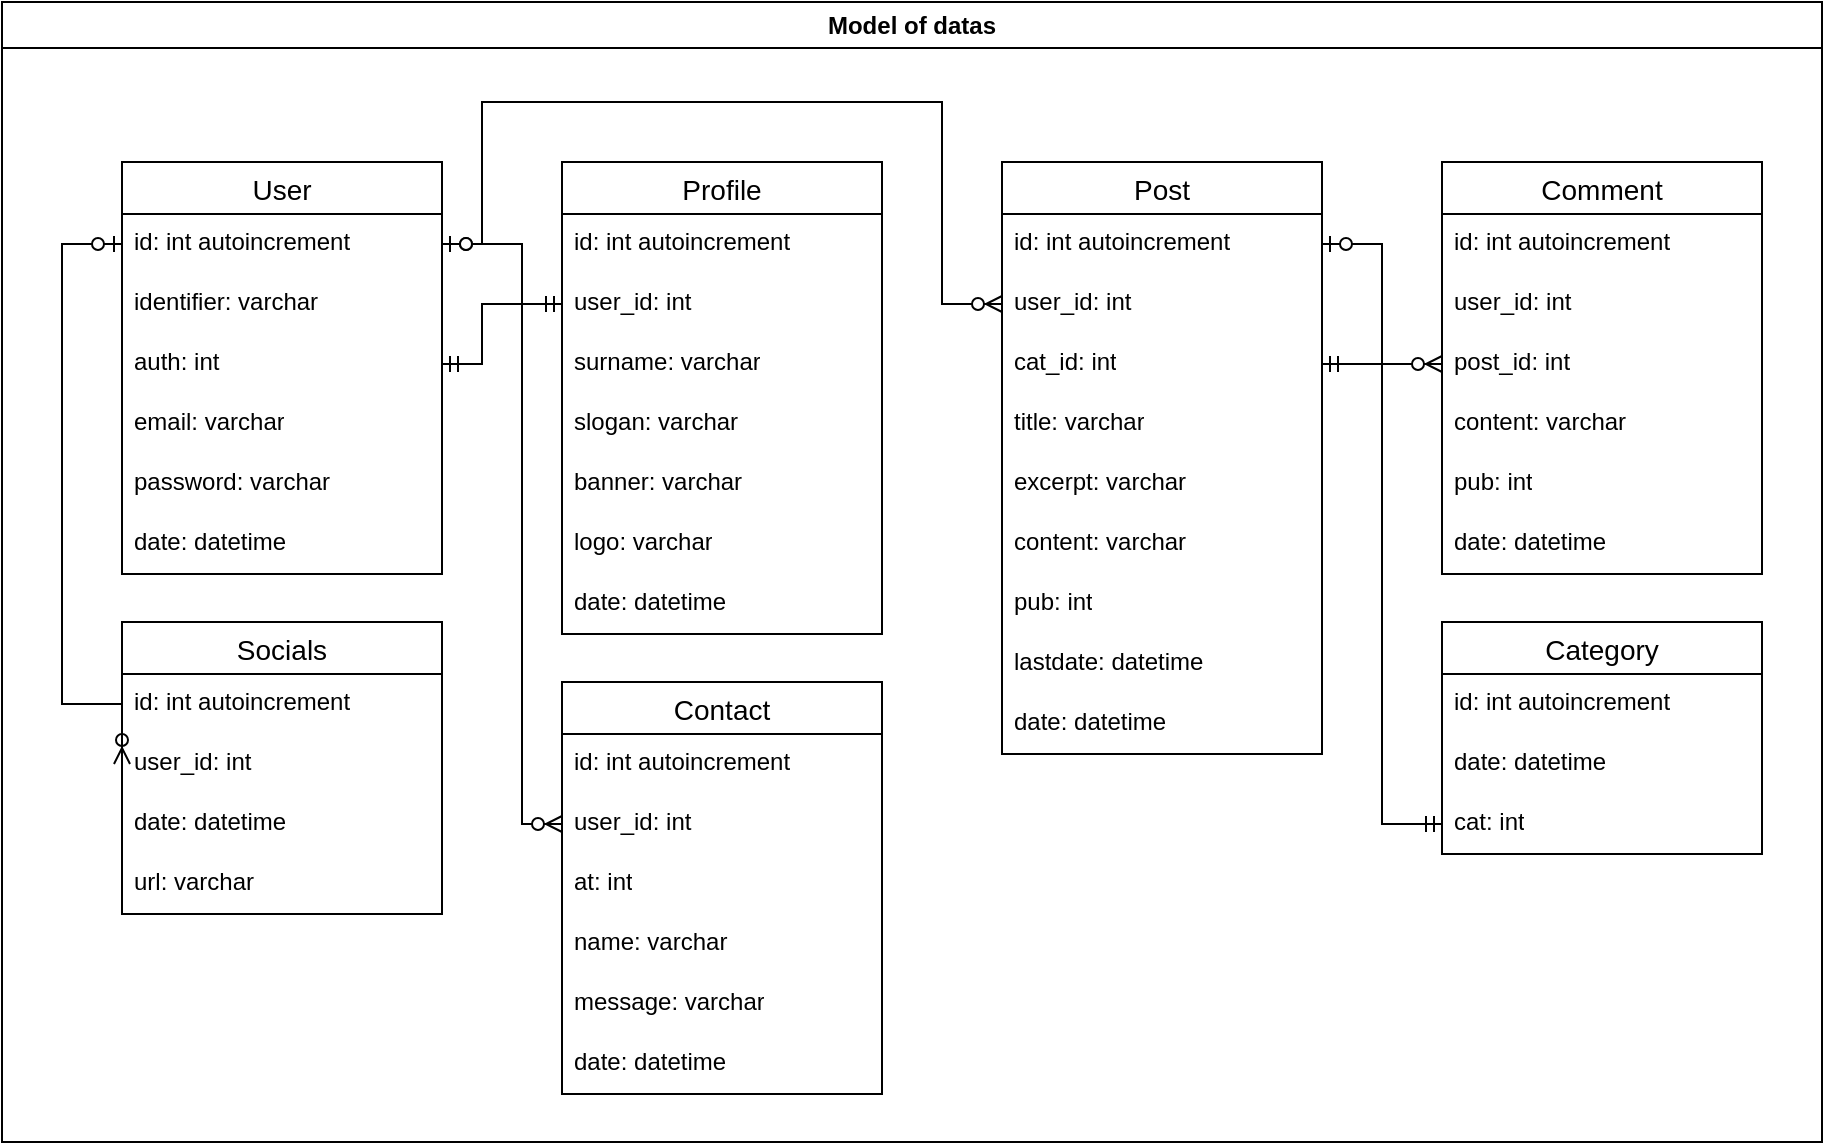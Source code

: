 <mxfile version="21.6.8" type="device">
  <diagram name="Page-1" id="OrF_PTl5KjSIGfyUa2yR">
    <mxGraphModel dx="1919" dy="1725" grid="1" gridSize="10" guides="1" tooltips="1" connect="1" arrows="1" fold="1" page="1" pageScale="1" pageWidth="827" pageHeight="1169" math="0" shadow="0">
      <root>
        <mxCell id="0" />
        <mxCell id="1" parent="0" />
        <mxCell id="7Ssta7bc9IBsep5WO9wR-2" value="Model of datas" style="swimlane;whiteSpace=wrap;html=1;" parent="1" vertex="1">
          <mxGeometry x="-510" y="-30" width="910" height="570" as="geometry" />
        </mxCell>
        <mxCell id="7t98cihfDITd5kfn1F2D-13" value="User" style="swimlane;fontStyle=0;childLayout=stackLayout;horizontal=1;startSize=26;horizontalStack=0;resizeParent=1;resizeParentMax=0;resizeLast=0;collapsible=1;marginBottom=0;align=center;fontSize=14;" vertex="1" parent="7Ssta7bc9IBsep5WO9wR-2">
          <mxGeometry x="60" y="80" width="160" height="206" as="geometry" />
        </mxCell>
        <mxCell id="7t98cihfDITd5kfn1F2D-14" value="&lt;div&gt;id: int autoincrement&lt;br&gt;&lt;/div&gt;" style="text;strokeColor=none;fillColor=none;spacingLeft=4;spacingRight=4;overflow=hidden;rotatable=0;points=[[0,0.5],[1,0.5]];portConstraint=eastwest;fontSize=12;whiteSpace=wrap;html=1;" vertex="1" parent="7t98cihfDITd5kfn1F2D-13">
          <mxGeometry y="26" width="160" height="30" as="geometry" />
        </mxCell>
        <mxCell id="7t98cihfDITd5kfn1F2D-15" value="identifier: varchar" style="text;strokeColor=none;fillColor=none;spacingLeft=4;spacingRight=4;overflow=hidden;rotatable=0;points=[[0,0.5],[1,0.5]];portConstraint=eastwest;fontSize=12;whiteSpace=wrap;html=1;" vertex="1" parent="7t98cihfDITd5kfn1F2D-13">
          <mxGeometry y="56" width="160" height="30" as="geometry" />
        </mxCell>
        <mxCell id="7t98cihfDITd5kfn1F2D-16" value="auth: int" style="text;strokeColor=none;fillColor=none;spacingLeft=4;spacingRight=4;overflow=hidden;rotatable=0;points=[[0,0.5],[1,0.5]];portConstraint=eastwest;fontSize=12;whiteSpace=wrap;html=1;" vertex="1" parent="7t98cihfDITd5kfn1F2D-13">
          <mxGeometry y="86" width="160" height="30" as="geometry" />
        </mxCell>
        <mxCell id="7t98cihfDITd5kfn1F2D-17" value="email: varchar" style="text;strokeColor=none;fillColor=none;spacingLeft=4;spacingRight=4;overflow=hidden;rotatable=0;points=[[0,0.5],[1,0.5]];portConstraint=eastwest;fontSize=12;whiteSpace=wrap;html=1;" vertex="1" parent="7t98cihfDITd5kfn1F2D-13">
          <mxGeometry y="116" width="160" height="30" as="geometry" />
        </mxCell>
        <mxCell id="7t98cihfDITd5kfn1F2D-18" value="password: varchar" style="text;strokeColor=none;fillColor=none;spacingLeft=4;spacingRight=4;overflow=hidden;rotatable=0;points=[[0,0.5],[1,0.5]];portConstraint=eastwest;fontSize=12;whiteSpace=wrap;html=1;" vertex="1" parent="7t98cihfDITd5kfn1F2D-13">
          <mxGeometry y="146" width="160" height="30" as="geometry" />
        </mxCell>
        <mxCell id="7t98cihfDITd5kfn1F2D-19" value="date: datetime" style="text;strokeColor=none;fillColor=none;spacingLeft=4;spacingRight=4;overflow=hidden;rotatable=0;points=[[0,0.5],[1,0.5]];portConstraint=eastwest;fontSize=12;whiteSpace=wrap;html=1;" vertex="1" parent="7t98cihfDITd5kfn1F2D-13">
          <mxGeometry y="176" width="160" height="30" as="geometry" />
        </mxCell>
        <mxCell id="7t98cihfDITd5kfn1F2D-20" value="" style="edgeStyle=orthogonalEdgeStyle;fontSize=12;html=1;endArrow=ERzeroToMany;startArrow=ERzeroToOne;rounded=0;exitX=1;exitY=0.5;exitDx=0;exitDy=0;entryX=0;entryY=0.5;entryDx=0;entryDy=0;" edge="1" parent="7Ssta7bc9IBsep5WO9wR-2" source="7t98cihfDITd5kfn1F2D-14" target="7t98cihfDITd5kfn1F2D-45">
          <mxGeometry width="100" height="100" relative="1" as="geometry">
            <mxPoint x="-130" y="506" as="sourcePoint" />
            <mxPoint x="60" y="430" as="targetPoint" />
            <Array as="points">
              <mxPoint x="240" y="121" />
              <mxPoint x="240" y="50" />
              <mxPoint x="470" y="50" />
              <mxPoint x="470" y="151" />
            </Array>
          </mxGeometry>
        </mxCell>
        <mxCell id="7t98cihfDITd5kfn1F2D-21" value="" style="edgeStyle=orthogonalEdgeStyle;fontSize=12;html=1;endArrow=ERzeroToMany;startArrow=ERzeroToOne;rounded=0;entryX=0;entryY=0.5;entryDx=0;entryDy=0;exitX=0;exitY=0.5;exitDx=0;exitDy=0;" edge="1" parent="7Ssta7bc9IBsep5WO9wR-2" source="7t98cihfDITd5kfn1F2D-14" target="7t98cihfDITd5kfn1F2D-32">
          <mxGeometry width="100" height="100" relative="1" as="geometry">
            <mxPoint x="-10" y="160" as="sourcePoint" />
            <mxPoint x="590" y="300" as="targetPoint" />
            <Array as="points">
              <mxPoint x="30" y="121" />
              <mxPoint x="30" y="351" />
            </Array>
          </mxGeometry>
        </mxCell>
        <mxCell id="7t98cihfDITd5kfn1F2D-22" value="" style="edgeStyle=orthogonalEdgeStyle;fontSize=12;html=1;endArrow=ERmandOne;startArrow=ERmandOne;rounded=0;exitX=1;exitY=0.5;exitDx=0;exitDy=0;entryX=0;entryY=0.5;entryDx=0;entryDy=0;" edge="1" parent="7Ssta7bc9IBsep5WO9wR-2" source="7t98cihfDITd5kfn1F2D-16" target="7t98cihfDITd5kfn1F2D-37">
          <mxGeometry width="100" height="100" relative="1" as="geometry">
            <mxPoint x="450" y="340" as="sourcePoint" />
            <mxPoint x="260" y="270" as="targetPoint" />
            <Array as="points">
              <mxPoint x="240" y="181" />
              <mxPoint x="240" y="151" />
            </Array>
          </mxGeometry>
        </mxCell>
        <mxCell id="7t98cihfDITd5kfn1F2D-23" value="Contact" style="swimlane;fontStyle=0;childLayout=stackLayout;horizontal=1;startSize=26;horizontalStack=0;resizeParent=1;resizeParentMax=0;resizeLast=0;collapsible=1;marginBottom=0;align=center;fontSize=14;" vertex="1" parent="7Ssta7bc9IBsep5WO9wR-2">
          <mxGeometry x="280" y="340" width="160" height="206" as="geometry" />
        </mxCell>
        <mxCell id="7t98cihfDITd5kfn1F2D-24" value="&lt;div&gt;id: int autoincrement&lt;br&gt;&lt;/div&gt;" style="text;strokeColor=none;fillColor=none;spacingLeft=4;spacingRight=4;overflow=hidden;rotatable=0;points=[[0,0.5],[1,0.5]];portConstraint=eastwest;fontSize=12;whiteSpace=wrap;html=1;" vertex="1" parent="7t98cihfDITd5kfn1F2D-23">
          <mxGeometry y="26" width="160" height="30" as="geometry" />
        </mxCell>
        <mxCell id="7t98cihfDITd5kfn1F2D-25" value="&lt;div&gt;user_id: int&lt;br&gt;&lt;/div&gt;" style="text;strokeColor=none;fillColor=none;spacingLeft=4;spacingRight=4;overflow=hidden;rotatable=0;points=[[0,0.5],[1,0.5]];portConstraint=eastwest;fontSize=12;whiteSpace=wrap;html=1;" vertex="1" parent="7t98cihfDITd5kfn1F2D-23">
          <mxGeometry y="56" width="160" height="30" as="geometry" />
        </mxCell>
        <mxCell id="7t98cihfDITd5kfn1F2D-26" value="at: int" style="text;strokeColor=none;fillColor=none;spacingLeft=4;spacingRight=4;overflow=hidden;rotatable=0;points=[[0,0.5],[1,0.5]];portConstraint=eastwest;fontSize=12;whiteSpace=wrap;html=1;" vertex="1" parent="7t98cihfDITd5kfn1F2D-23">
          <mxGeometry y="86" width="160" height="30" as="geometry" />
        </mxCell>
        <mxCell id="7t98cihfDITd5kfn1F2D-27" value="name: varchar" style="text;strokeColor=none;fillColor=none;spacingLeft=4;spacingRight=4;overflow=hidden;rotatable=0;points=[[0,0.5],[1,0.5]];portConstraint=eastwest;fontSize=12;whiteSpace=wrap;html=1;" vertex="1" parent="7t98cihfDITd5kfn1F2D-23">
          <mxGeometry y="116" width="160" height="30" as="geometry" />
        </mxCell>
        <mxCell id="7t98cihfDITd5kfn1F2D-28" value="message: varchar" style="text;strokeColor=none;fillColor=none;spacingLeft=4;spacingRight=4;overflow=hidden;rotatable=0;points=[[0,0.5],[1,0.5]];portConstraint=eastwest;fontSize=12;whiteSpace=wrap;html=1;" vertex="1" parent="7t98cihfDITd5kfn1F2D-23">
          <mxGeometry y="146" width="160" height="30" as="geometry" />
        </mxCell>
        <mxCell id="7t98cihfDITd5kfn1F2D-29" value="date: datetime" style="text;strokeColor=none;fillColor=none;spacingLeft=4;spacingRight=4;overflow=hidden;rotatable=0;points=[[0,0.5],[1,0.5]];portConstraint=eastwest;fontSize=12;whiteSpace=wrap;html=1;" vertex="1" parent="7t98cihfDITd5kfn1F2D-23">
          <mxGeometry y="176" width="160" height="30" as="geometry" />
        </mxCell>
        <mxCell id="7t98cihfDITd5kfn1F2D-30" value="Socials" style="swimlane;fontStyle=0;childLayout=stackLayout;horizontal=1;startSize=26;horizontalStack=0;resizeParent=1;resizeParentMax=0;resizeLast=0;collapsible=1;marginBottom=0;align=center;fontSize=14;" vertex="1" parent="7Ssta7bc9IBsep5WO9wR-2">
          <mxGeometry x="60" y="310" width="160" height="146" as="geometry" />
        </mxCell>
        <mxCell id="7t98cihfDITd5kfn1F2D-31" value="&lt;div&gt;id: int autoincrement&lt;br&gt;&lt;/div&gt;" style="text;strokeColor=none;fillColor=none;spacingLeft=4;spacingRight=4;overflow=hidden;rotatable=0;points=[[0,0.5],[1,0.5]];portConstraint=eastwest;fontSize=12;whiteSpace=wrap;html=1;" vertex="1" parent="7t98cihfDITd5kfn1F2D-30">
          <mxGeometry y="26" width="160" height="30" as="geometry" />
        </mxCell>
        <mxCell id="7t98cihfDITd5kfn1F2D-32" value="user_id: int" style="text;strokeColor=none;fillColor=none;spacingLeft=4;spacingRight=4;overflow=hidden;rotatable=0;points=[[0,0.5],[1,0.5]];portConstraint=eastwest;fontSize=12;whiteSpace=wrap;html=1;" vertex="1" parent="7t98cihfDITd5kfn1F2D-30">
          <mxGeometry y="56" width="160" height="30" as="geometry" />
        </mxCell>
        <mxCell id="7t98cihfDITd5kfn1F2D-33" value="date: datetime" style="text;strokeColor=none;fillColor=none;spacingLeft=4;spacingRight=4;overflow=hidden;rotatable=0;points=[[0,0.5],[1,0.5]];portConstraint=eastwest;fontSize=12;whiteSpace=wrap;html=1;" vertex="1" parent="7t98cihfDITd5kfn1F2D-30">
          <mxGeometry y="86" width="160" height="30" as="geometry" />
        </mxCell>
        <mxCell id="7t98cihfDITd5kfn1F2D-34" value="url: varchar" style="text;strokeColor=none;fillColor=none;spacingLeft=4;spacingRight=4;overflow=hidden;rotatable=0;points=[[0,0.5],[1,0.5]];portConstraint=eastwest;fontSize=12;whiteSpace=wrap;html=1;" vertex="1" parent="7t98cihfDITd5kfn1F2D-30">
          <mxGeometry y="116" width="160" height="30" as="geometry" />
        </mxCell>
        <mxCell id="7t98cihfDITd5kfn1F2D-35" value="Profile" style="swimlane;fontStyle=0;childLayout=stackLayout;horizontal=1;startSize=26;horizontalStack=0;resizeParent=1;resizeParentMax=0;resizeLast=0;collapsible=1;marginBottom=0;align=center;fontSize=14;" vertex="1" parent="7Ssta7bc9IBsep5WO9wR-2">
          <mxGeometry x="280" y="80" width="160" height="236" as="geometry" />
        </mxCell>
        <mxCell id="7t98cihfDITd5kfn1F2D-36" value="&lt;div&gt;id: int autoincrement&lt;br&gt;&lt;/div&gt;" style="text;strokeColor=none;fillColor=none;spacingLeft=4;spacingRight=4;overflow=hidden;rotatable=0;points=[[0,0.5],[1,0.5]];portConstraint=eastwest;fontSize=12;whiteSpace=wrap;html=1;" vertex="1" parent="7t98cihfDITd5kfn1F2D-35">
          <mxGeometry y="26" width="160" height="30" as="geometry" />
        </mxCell>
        <mxCell id="7t98cihfDITd5kfn1F2D-37" value="&lt;div&gt;user_id: int&lt;br&gt;&lt;/div&gt;" style="text;strokeColor=none;fillColor=none;spacingLeft=4;spacingRight=4;overflow=hidden;rotatable=0;points=[[0,0.5],[1,0.5]];portConstraint=eastwest;fontSize=12;whiteSpace=wrap;html=1;" vertex="1" parent="7t98cihfDITd5kfn1F2D-35">
          <mxGeometry y="56" width="160" height="30" as="geometry" />
        </mxCell>
        <mxCell id="7t98cihfDITd5kfn1F2D-38" value="surname: varchar" style="text;strokeColor=none;fillColor=none;spacingLeft=4;spacingRight=4;overflow=hidden;rotatable=0;points=[[0,0.5],[1,0.5]];portConstraint=eastwest;fontSize=12;whiteSpace=wrap;html=1;" vertex="1" parent="7t98cihfDITd5kfn1F2D-35">
          <mxGeometry y="86" width="160" height="30" as="geometry" />
        </mxCell>
        <mxCell id="7t98cihfDITd5kfn1F2D-39" value="slogan: varchar" style="text;strokeColor=none;fillColor=none;spacingLeft=4;spacingRight=4;overflow=hidden;rotatable=0;points=[[0,0.5],[1,0.5]];portConstraint=eastwest;fontSize=12;whiteSpace=wrap;html=1;" vertex="1" parent="7t98cihfDITd5kfn1F2D-35">
          <mxGeometry y="116" width="160" height="30" as="geometry" />
        </mxCell>
        <mxCell id="7t98cihfDITd5kfn1F2D-40" value="banner: varchar" style="text;strokeColor=none;fillColor=none;spacingLeft=4;spacingRight=4;overflow=hidden;rotatable=0;points=[[0,0.5],[1,0.5]];portConstraint=eastwest;fontSize=12;whiteSpace=wrap;html=1;" vertex="1" parent="7t98cihfDITd5kfn1F2D-35">
          <mxGeometry y="146" width="160" height="30" as="geometry" />
        </mxCell>
        <mxCell id="7t98cihfDITd5kfn1F2D-41" value="logo: varchar" style="text;strokeColor=none;fillColor=none;spacingLeft=4;spacingRight=4;overflow=hidden;rotatable=0;points=[[0,0.5],[1,0.5]];portConstraint=eastwest;fontSize=12;whiteSpace=wrap;html=1;" vertex="1" parent="7t98cihfDITd5kfn1F2D-35">
          <mxGeometry y="176" width="160" height="30" as="geometry" />
        </mxCell>
        <mxCell id="7t98cihfDITd5kfn1F2D-42" value="date: datetime" style="text;strokeColor=none;fillColor=none;spacingLeft=4;spacingRight=4;overflow=hidden;rotatable=0;points=[[0,0.5],[1,0.5]];portConstraint=eastwest;fontSize=12;whiteSpace=wrap;html=1;" vertex="1" parent="7t98cihfDITd5kfn1F2D-35">
          <mxGeometry y="206" width="160" height="30" as="geometry" />
        </mxCell>
        <mxCell id="7t98cihfDITd5kfn1F2D-43" value="Post" style="swimlane;fontStyle=0;childLayout=stackLayout;horizontal=1;startSize=26;horizontalStack=0;resizeParent=1;resizeParentMax=0;resizeLast=0;collapsible=1;marginBottom=0;align=center;fontSize=14;" vertex="1" parent="7Ssta7bc9IBsep5WO9wR-2">
          <mxGeometry x="500" y="80" width="160" height="296" as="geometry" />
        </mxCell>
        <mxCell id="7t98cihfDITd5kfn1F2D-44" value="&lt;div&gt;id: int autoincrement&lt;br&gt;&lt;/div&gt;" style="text;strokeColor=none;fillColor=none;spacingLeft=4;spacingRight=4;overflow=hidden;rotatable=0;points=[[0,0.5],[1,0.5]];portConstraint=eastwest;fontSize=12;whiteSpace=wrap;html=1;" vertex="1" parent="7t98cihfDITd5kfn1F2D-43">
          <mxGeometry y="26" width="160" height="30" as="geometry" />
        </mxCell>
        <mxCell id="7t98cihfDITd5kfn1F2D-45" value="user_id: int" style="text;strokeColor=none;fillColor=none;spacingLeft=4;spacingRight=4;overflow=hidden;rotatable=0;points=[[0,0.5],[1,0.5]];portConstraint=eastwest;fontSize=12;whiteSpace=wrap;html=1;" vertex="1" parent="7t98cihfDITd5kfn1F2D-43">
          <mxGeometry y="56" width="160" height="30" as="geometry" />
        </mxCell>
        <mxCell id="7t98cihfDITd5kfn1F2D-46" value="cat_id: int" style="text;strokeColor=none;fillColor=none;spacingLeft=4;spacingRight=4;overflow=hidden;rotatable=0;points=[[0,0.5],[1,0.5]];portConstraint=eastwest;fontSize=12;whiteSpace=wrap;html=1;" vertex="1" parent="7t98cihfDITd5kfn1F2D-43">
          <mxGeometry y="86" width="160" height="30" as="geometry" />
        </mxCell>
        <mxCell id="7t98cihfDITd5kfn1F2D-47" value="title: varchar" style="text;strokeColor=none;fillColor=none;spacingLeft=4;spacingRight=4;overflow=hidden;rotatable=0;points=[[0,0.5],[1,0.5]];portConstraint=eastwest;fontSize=12;whiteSpace=wrap;html=1;" vertex="1" parent="7t98cihfDITd5kfn1F2D-43">
          <mxGeometry y="116" width="160" height="30" as="geometry" />
        </mxCell>
        <mxCell id="7t98cihfDITd5kfn1F2D-48" value="excerpt: varchar" style="text;strokeColor=none;fillColor=none;spacingLeft=4;spacingRight=4;overflow=hidden;rotatable=0;points=[[0,0.5],[1,0.5]];portConstraint=eastwest;fontSize=12;whiteSpace=wrap;html=1;" vertex="1" parent="7t98cihfDITd5kfn1F2D-43">
          <mxGeometry y="146" width="160" height="30" as="geometry" />
        </mxCell>
        <mxCell id="7t98cihfDITd5kfn1F2D-49" value="content: varchar" style="text;strokeColor=none;fillColor=none;spacingLeft=4;spacingRight=4;overflow=hidden;rotatable=0;points=[[0,0.5],[1,0.5]];portConstraint=eastwest;fontSize=12;whiteSpace=wrap;html=1;" vertex="1" parent="7t98cihfDITd5kfn1F2D-43">
          <mxGeometry y="176" width="160" height="30" as="geometry" />
        </mxCell>
        <mxCell id="7t98cihfDITd5kfn1F2D-50" value="pub: int" style="text;strokeColor=none;fillColor=none;spacingLeft=4;spacingRight=4;overflow=hidden;rotatable=0;points=[[0,0.5],[1,0.5]];portConstraint=eastwest;fontSize=12;whiteSpace=wrap;html=1;" vertex="1" parent="7t98cihfDITd5kfn1F2D-43">
          <mxGeometry y="206" width="160" height="30" as="geometry" />
        </mxCell>
        <mxCell id="7t98cihfDITd5kfn1F2D-51" value="lastdate: datetime" style="text;strokeColor=none;fillColor=none;spacingLeft=4;spacingRight=4;overflow=hidden;rotatable=0;points=[[0,0.5],[1,0.5]];portConstraint=eastwest;fontSize=12;whiteSpace=wrap;html=1;" vertex="1" parent="7t98cihfDITd5kfn1F2D-43">
          <mxGeometry y="236" width="160" height="30" as="geometry" />
        </mxCell>
        <mxCell id="7t98cihfDITd5kfn1F2D-52" value="date: datetime" style="text;strokeColor=none;fillColor=none;spacingLeft=4;spacingRight=4;overflow=hidden;rotatable=0;points=[[0,0.5],[1,0.5]];portConstraint=eastwest;fontSize=12;whiteSpace=wrap;html=1;" vertex="1" parent="7t98cihfDITd5kfn1F2D-43">
          <mxGeometry y="266" width="160" height="30" as="geometry" />
        </mxCell>
        <mxCell id="7t98cihfDITd5kfn1F2D-53" value="Comment" style="swimlane;fontStyle=0;childLayout=stackLayout;horizontal=1;startSize=26;horizontalStack=0;resizeParent=1;resizeParentMax=0;resizeLast=0;collapsible=1;marginBottom=0;align=center;fontSize=14;" vertex="1" parent="7Ssta7bc9IBsep5WO9wR-2">
          <mxGeometry x="720" y="80" width="160" height="206" as="geometry" />
        </mxCell>
        <mxCell id="7t98cihfDITd5kfn1F2D-54" value="&lt;div&gt;id: int autoincrement&lt;br&gt;&lt;/div&gt;" style="text;strokeColor=none;fillColor=none;spacingLeft=4;spacingRight=4;overflow=hidden;rotatable=0;points=[[0,0.5],[1,0.5]];portConstraint=eastwest;fontSize=12;whiteSpace=wrap;html=1;" vertex="1" parent="7t98cihfDITd5kfn1F2D-53">
          <mxGeometry y="26" width="160" height="30" as="geometry" />
        </mxCell>
        <mxCell id="7t98cihfDITd5kfn1F2D-56" value="user_id: int" style="text;strokeColor=none;fillColor=none;spacingLeft=4;spacingRight=4;overflow=hidden;rotatable=0;points=[[0,0.5],[1,0.5]];portConstraint=eastwest;fontSize=12;whiteSpace=wrap;html=1;" vertex="1" parent="7t98cihfDITd5kfn1F2D-53">
          <mxGeometry y="56" width="160" height="30" as="geometry" />
        </mxCell>
        <mxCell id="7t98cihfDITd5kfn1F2D-55" value="post_id: int" style="text;strokeColor=none;fillColor=none;spacingLeft=4;spacingRight=4;overflow=hidden;rotatable=0;points=[[0,0.5],[1,0.5]];portConstraint=eastwest;fontSize=12;whiteSpace=wrap;html=1;" vertex="1" parent="7t98cihfDITd5kfn1F2D-53">
          <mxGeometry y="86" width="160" height="30" as="geometry" />
        </mxCell>
        <mxCell id="7t98cihfDITd5kfn1F2D-57" value="content: varchar" style="text;strokeColor=none;fillColor=none;spacingLeft=4;spacingRight=4;overflow=hidden;rotatable=0;points=[[0,0.5],[1,0.5]];portConstraint=eastwest;fontSize=12;whiteSpace=wrap;html=1;" vertex="1" parent="7t98cihfDITd5kfn1F2D-53">
          <mxGeometry y="116" width="160" height="30" as="geometry" />
        </mxCell>
        <mxCell id="7t98cihfDITd5kfn1F2D-58" value="pub: int" style="text;strokeColor=none;fillColor=none;spacingLeft=4;spacingRight=4;overflow=hidden;rotatable=0;points=[[0,0.5],[1,0.5]];portConstraint=eastwest;fontSize=12;whiteSpace=wrap;html=1;" vertex="1" parent="7t98cihfDITd5kfn1F2D-53">
          <mxGeometry y="146" width="160" height="30" as="geometry" />
        </mxCell>
        <mxCell id="7t98cihfDITd5kfn1F2D-59" value="date: datetime" style="text;strokeColor=none;fillColor=none;spacingLeft=4;spacingRight=4;overflow=hidden;rotatable=0;points=[[0,0.5],[1,0.5]];portConstraint=eastwest;fontSize=12;whiteSpace=wrap;html=1;" vertex="1" parent="7t98cihfDITd5kfn1F2D-53">
          <mxGeometry y="176" width="160" height="30" as="geometry" />
        </mxCell>
        <mxCell id="7t98cihfDITd5kfn1F2D-60" value="" style="edgeStyle=orthogonalEdgeStyle;fontSize=12;html=1;endArrow=ERzeroToMany;startArrow=ERzeroToOne;rounded=0;exitX=1;exitY=0.5;exitDx=0;exitDy=0;entryX=0;entryY=0.5;entryDx=0;entryDy=0;" edge="1" parent="7Ssta7bc9IBsep5WO9wR-2" source="7t98cihfDITd5kfn1F2D-44" target="7t98cihfDITd5kfn1F2D-55">
          <mxGeometry width="100" height="100" relative="1" as="geometry">
            <mxPoint x="490" y="20" as="sourcePoint" />
            <mxPoint x="580" y="50" as="targetPoint" />
          </mxGeometry>
        </mxCell>
        <mxCell id="7t98cihfDITd5kfn1F2D-61" value="Category" style="swimlane;fontStyle=0;childLayout=stackLayout;horizontal=1;startSize=26;horizontalStack=0;resizeParent=1;resizeParentMax=0;resizeLast=0;collapsible=1;marginBottom=0;align=center;fontSize=14;" vertex="1" parent="7Ssta7bc9IBsep5WO9wR-2">
          <mxGeometry x="720" y="310" width="160" height="116" as="geometry" />
        </mxCell>
        <mxCell id="7t98cihfDITd5kfn1F2D-62" value="&lt;div&gt;id: int autoincrement&lt;br&gt;&lt;/div&gt;" style="text;strokeColor=none;fillColor=none;spacingLeft=4;spacingRight=4;overflow=hidden;rotatable=0;points=[[0,0.5],[1,0.5]];portConstraint=eastwest;fontSize=12;whiteSpace=wrap;html=1;" vertex="1" parent="7t98cihfDITd5kfn1F2D-61">
          <mxGeometry y="26" width="160" height="30" as="geometry" />
        </mxCell>
        <mxCell id="7t98cihfDITd5kfn1F2D-63" value="date: datetime" style="text;strokeColor=none;fillColor=none;spacingLeft=4;spacingRight=4;overflow=hidden;rotatable=0;points=[[0,0.5],[1,0.5]];portConstraint=eastwest;fontSize=12;whiteSpace=wrap;html=1;" vertex="1" parent="7t98cihfDITd5kfn1F2D-61">
          <mxGeometry y="56" width="160" height="30" as="geometry" />
        </mxCell>
        <mxCell id="7t98cihfDITd5kfn1F2D-64" value="cat: int" style="text;strokeColor=none;fillColor=none;spacingLeft=4;spacingRight=4;overflow=hidden;rotatable=0;points=[[0,0.5],[1,0.5]];portConstraint=eastwest;fontSize=12;whiteSpace=wrap;html=1;" vertex="1" parent="7t98cihfDITd5kfn1F2D-61">
          <mxGeometry y="86" width="160" height="30" as="geometry" />
        </mxCell>
        <mxCell id="7t98cihfDITd5kfn1F2D-65" value="" style="edgeStyle=orthogonalEdgeStyle;fontSize=12;html=1;endArrow=ERmandOne;startArrow=ERmandOne;rounded=0;entryX=0;entryY=0.5;entryDx=0;entryDy=0;exitX=1;exitY=0.5;exitDx=0;exitDy=0;" edge="1" parent="7Ssta7bc9IBsep5WO9wR-2" source="7t98cihfDITd5kfn1F2D-46" target="7t98cihfDITd5kfn1F2D-64">
          <mxGeometry width="100" height="100" relative="1" as="geometry">
            <mxPoint x="550" y="380" as="sourcePoint" />
            <mxPoint x="650" y="280" as="targetPoint" />
          </mxGeometry>
        </mxCell>
        <mxCell id="7t98cihfDITd5kfn1F2D-66" value="" style="edgeStyle=orthogonalEdgeStyle;fontSize=12;html=1;endArrow=ERzeroToMany;startArrow=ERzeroToOne;rounded=0;exitX=1;exitY=0.5;exitDx=0;exitDy=0;entryX=0;entryY=0.5;entryDx=0;entryDy=0;" edge="1" parent="7Ssta7bc9IBsep5WO9wR-2" source="7t98cihfDITd5kfn1F2D-14" target="7t98cihfDITd5kfn1F2D-25">
          <mxGeometry width="100" height="100" relative="1" as="geometry">
            <mxPoint x="230" y="255.97" as="sourcePoint" />
            <mxPoint x="510" y="285.97" as="targetPoint" />
            <Array as="points">
              <mxPoint x="260" y="121" />
              <mxPoint x="260" y="411" />
            </Array>
          </mxGeometry>
        </mxCell>
      </root>
    </mxGraphModel>
  </diagram>
</mxfile>
